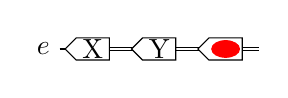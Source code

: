 \begin{tikzpicture}[scale=1.0,x=1pt,y=1pt]
\filldraw[color=white] (0.0, -7.5) rectangle (72.0, 7.5);
% Drawing wires
% Line 1: ee W e
\draw[color=black] (0.0,0.0) -- (12.0,0.0);
\draw[color=black] (12.0,-0.5) -- (36.0,-0.5);
\draw[color=black] (12.0,0.5) -- (36.0,0.5);
\draw[color=black] (36.0,-0.5) -- (60.0,-0.5);
\draw[color=black] (36.0,0.5) -- (60.0,0.5);
\draw[color=black] (60.0,-0.5) -- (72.0,-0.5);
\draw[color=black] (60.0,0.5) -- (72.0,0.5);
\draw[color=black] (0.0,0.0) node[left] {$e$};
% Done with wires; drawing gates
% Line 4: ee M X
\draw[fill=white] (2.0, 0.0) -- (6.0,4.0) -- (18.0,4.0) -- (18.0, -4.0) -- (6.0, -4.0) -- cycle;
\draw (12.0, 0.0) node {X};
% Line 5: ee M Y
\draw[fill=white] (26.0, 0.0) -- (30.0,4.0) -- (42.0,4.0) -- (42.0, -4.0) -- (30.0, -4.0) -- cycle;
\draw (36.0, 0.0) node {Y};
% Line 6: ee M "\filldraw[color=red] (0,0) ellipse(5pt and 3pt);"
\draw[fill=white] (50.0, 0.0) -- (54.0,4.0) -- (66.0,4.0) -- (66.0, -4.0) -- (54.0, -4.0) -- cycle;
\begin{scope}[shift={(60.0,0.0)}]
\filldraw[color=red] (0,0) ellipse(5pt and 3pt);
\end{scope}
% Done with gates; drawing ending labels
% Done with ending labels; drawing cut lines and comments
% Done with comments
\end{tikzpicture}
